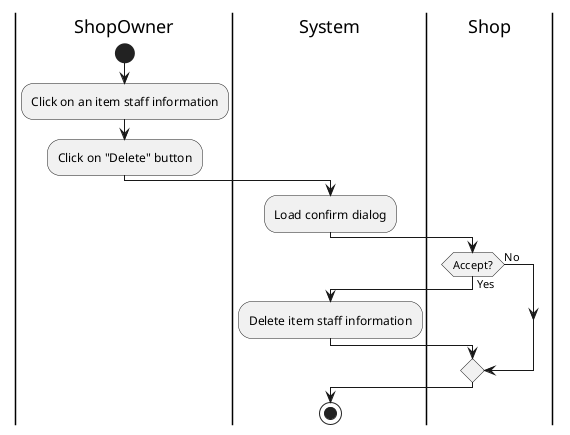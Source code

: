 @startuml
|ShopOwner|
start
:Click on an item staff information;
:Click on "Delete" button;
|System|
:Load confirm dialog;
|Shop|
if (Accept?) then (Yes)
|System|
:Delete item staff information;
else (No)
|System|
endif
stop
@enduml